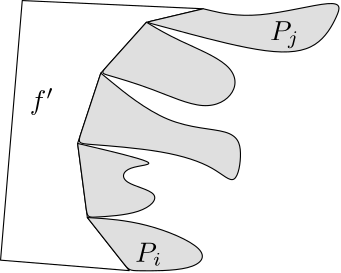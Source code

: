 <?xml version="1.0"?>
<!DOCTYPE ipe SYSTEM "ipe.dtd">
<ipe version="70000" creator="ipe6upgrade">
<info created="D:20081117104233" modified="D:20081117111236"/>
<ipestyle name="ipe6">
<color name="red" value="1 0 0"/>
<color name="green" value="0 1 0"/>
<color name="blue" value="0 0 1"/>
<color name="yellow" value="1 1 0"/>
<color name="gray1" value="0.125"/>
<color name="gray2" value="0.25"/>
<color name="gray3" value="0.375"/>
<color name="gray4" value="0.5"/>
<color name="gray5" value="0.625"/>
<color name="gray6" value="0.75"/>
<color name="gray7" value="0.875"/>
<dashstyle name="dashed" value="[4] 0"/>
<dashstyle name="dotted" value="[1 3] 0"/>
<dashstyle name="dash dotted" value="[4 2 1 2] 0"/>
<dashstyle name="dash dot dotted" value="[4 2 1 2 1 2] 0"/>
<pen name="heavier" value="0.8"/>
<pen name="fat" value="1.2"/>
<pen name="ultrafat" value="2"/>
<textsize name="large" value="\large"/>
<textsize name="Large" value="\Large"/>
<textsize name="LARGE" value="\LARGE"/>
<textsize name="huge" value="\huge"/>
<textsize name="Huge" value="\Huge"/>
<textsize name="small" value="\small"/>
<textsize name="footnote" value="\footnotesize"/>
<textsize name="tiny" value="\tiny"/>
<symbolsize name="small" value="2"/>
<symbolsize name="tiny" value="1.1"/>
<symbolsize name="large" value="5"/>
<arrowsize name="small" value="5"/>
<arrowsize name="tiny" value="3"/>
<arrowsize name="large" value="10"/>
<symbol name="mark/circle(sx)" transformations="translations">
<path fill="sym-stroke">
0.6 0 0 0.6 0 0 e 0.4 0 0 0.4 0 0 e
</path></symbol>
<symbol name="mark/disk(sx)" transformations="translations">
<path fill="sym-stroke">
0.6 0 0 0.6 0 0 e
</path></symbol>
<symbol name="mark/fdisk(sfx)" transformations="translations">
<group><path fill="sym-stroke" fillrule="eofill">
0.6 0 0 0.6 0 0 e 0.4 0 0 0.4 0 0 e
</path><path fill="sym-fill">
0.4 0 0 0.4 0 0 e
</path></group></symbol>
<symbol name="mark/box(sx)" transformations="translations">
<path fill="sym-stroke" fillrule="eofill">
-0.6 -0.6 m 0.6 -0.6 l 0.6 0.6 l -0.6 0.6 l h -0.4 -0.4 m 0.4 -0.4 l 0.4 0.4 l -0.4 0.4 l h</path></symbol>
<symbol name="mark/square(sx)" transformations="translations">
<path fill="sym-stroke">
-0.6 -0.6 m 0.6 -0.6 l 0.6 0.6 l -0.6 0.6 l h</path></symbol>
<symbol name="mark/fsquare(sfx)" transformations="translations">
<group><path fill="sym-stroke" fillrule="eofill">
-0.6 -0.6 m 0.6 -0.6 l 0.6 0.6 l -0.6 0.6 l h-0.4 -0.4 m 0.4 -0.4 l 0.4 0.4 l -0.4 0.4 l h</path><path fill="sym-fill">
-0.4 -0.4 m 0.4 -0.4 l 0.4 0.4 l -0.4 0.4 l h</path></group></symbol>
<symbol name="mark/cross(sx)" transformations="translations">
<group><path fill="sym-stroke">
-0.43 -0.57 m 0.57 0.43 l 0.43 0.57 l -0.57 -0.43 l h</path><path fill="sym-stroke">
-0.43 0.57 m 0.57 -0.43 l 0.43 -0.57 l -0.57 0.43 l h</path>
</group></symbol>
<textstyle name="center" begin="\begin{center}"
end="\end{center}"/>
<textstyle name="itemize" begin="\begin{itemize}"
end="\end{itemize}"/>
<textstyle name="item" begin="\begin{itemize}\item{}"
end="\end{itemize}"/>
</ipestyle>
<page>
<layer name="alpha"/>
<view layers="alpha" active="alpha"/>
<path layer="alpha" stroke="black" pen="normal">
144.957 260.847 m
137.146 167.39 l
183.471 163.619 l
168.389 182.742 l
164.887 209.405 l
173.237 234.722 l
189.666 253.037 l
210.135 257.884 l
h
</path>
<text stroke="black" matrix="1 0 0 1 -9.15719 -15.8904" pos="156.808 237.685" type="label" transformations="translations" valign="baseline" size="normal">$f&apos;$</text>
<path stroke="black" pen="normal" fill="gray7">
183.471 163.619
183.471 163.619
207.441 163.35
213.367 171.161
189.127 181.395
168.389 182.742
168.389 182.742
168.389 182.742 u
</path>
<path stroke="black" pen="normal" fill="gray7">
168.389 182.742
168.389 182.742
188.858 183.819
196.13 191.899
179.97 194.862
181.586 201.595
198.015 201.595
164.887 209.405
164.887 209.405
164.887 209.405 u
</path>
<path stroke="black" pen="normal" fill="gray7">
164.887 209.405
164.887 209.405
197.207 206.981
214.983 200.787
221.985 192.976
224.409 206.981
221.446 214.792
197.476 214.792
173.237 234.722
173.237 234.722
173.237 234.722 u
</path>
<path stroke="black" pen="normal" fill="gray7">
173.237 234.722
173.237 234.722
191.82 229.336
211.212 220.448
222.524 227.181
221.716 237.954
200.439 246.573
189.666 253.037
189.666 253.037
189.666 253.037 u
</path>
<path stroke="black" pen="normal" fill="gray7">
189.666 253.037
189.666 253.037
201.516 249.805
235.452 240.917
251.881 243.341
258.883 255.999
260.499 262.194
228.18 253.575
210.135 257.884
210.135 257.884
210.135 257.884 u
</path>
<text stroke="black" matrix="1 0 0 1 1.34665 -3.50128" pos="184.279 170.353" type="label" transformations="translations" valign="baseline" size="normal">$P_i$</text>
<text stroke="black" matrix="1 0 0 1 2.96262 -2.69329" pos="231.142 249.266" type="label" transformations="translations" valign="baseline" size="normal">$P_j$</text>
</page>
</ipe>
